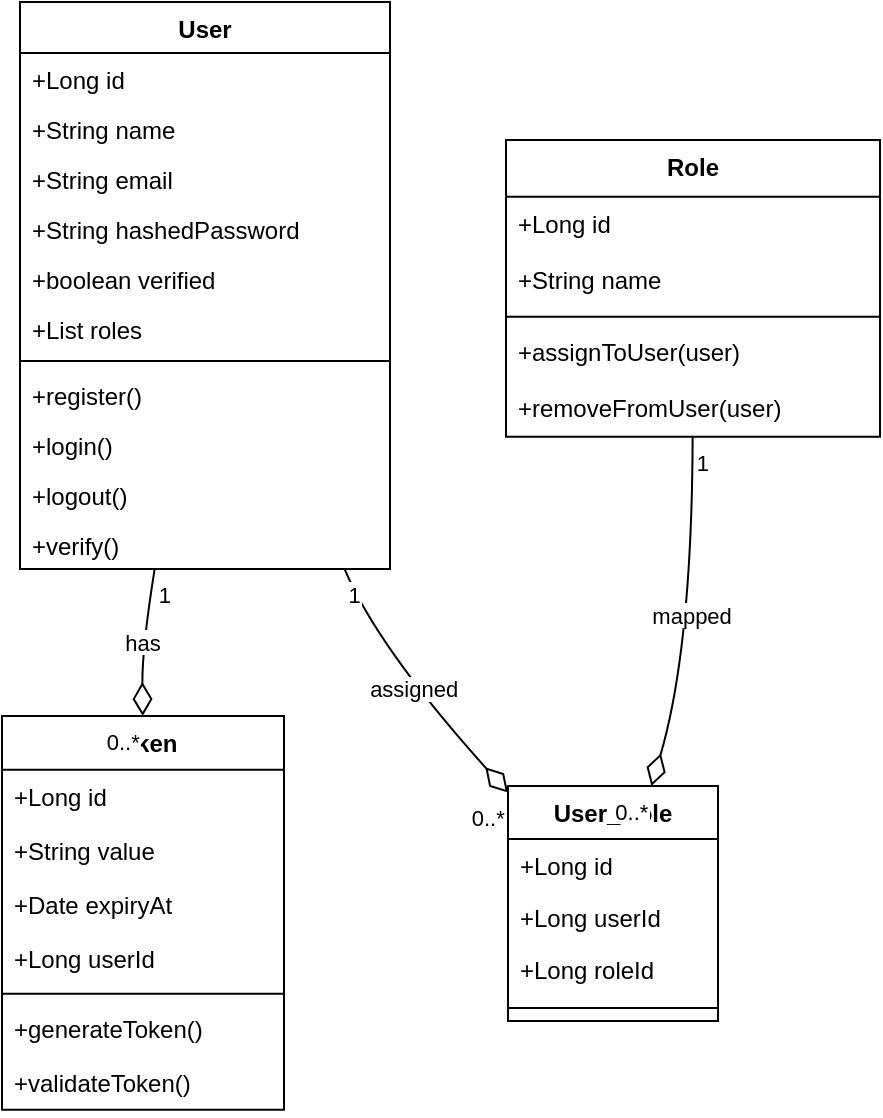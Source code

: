 <mxfile version="21.6.8" type="device">
  <diagram id="C5RBs43oDa-KdzZeNtuy" name="Page-1">
    <mxGraphModel dx="1658" dy="820" grid="1" gridSize="10" guides="1" tooltips="1" connect="1" arrows="1" fold="1" page="1" pageScale="1" pageWidth="827" pageHeight="1169" math="0" shadow="0">
      <root>
        <mxCell id="WIyWlLk6GJQsqaUBKTNV-0" />
        <mxCell id="WIyWlLk6GJQsqaUBKTNV-1" parent="WIyWlLk6GJQsqaUBKTNV-0" />
        <mxCell id="f599bRBwoJBYNNqKNW6s-0" value="User" style="swimlane;fontStyle=1;align=center;verticalAlign=top;childLayout=stackLayout;horizontal=1;startSize=25.455;horizontalStack=0;resizeParent=1;resizeParentMax=0;resizeLast=0;collapsible=0;marginBottom=0;" vertex="1" parent="WIyWlLk6GJQsqaUBKTNV-1">
          <mxGeometry x="199" y="130" width="185" height="283.455" as="geometry" />
        </mxCell>
        <mxCell id="f599bRBwoJBYNNqKNW6s-1" value="+Long id" style="text;strokeColor=none;fillColor=none;align=left;verticalAlign=top;spacingLeft=4;spacingRight=4;overflow=hidden;rotatable=0;points=[[0,0.5],[1,0.5]];portConstraint=eastwest;" vertex="1" parent="f599bRBwoJBYNNqKNW6s-0">
          <mxGeometry y="25.455" width="185" height="25" as="geometry" />
        </mxCell>
        <mxCell id="f599bRBwoJBYNNqKNW6s-2" value="+String name" style="text;strokeColor=none;fillColor=none;align=left;verticalAlign=top;spacingLeft=4;spacingRight=4;overflow=hidden;rotatable=0;points=[[0,0.5],[1,0.5]];portConstraint=eastwest;" vertex="1" parent="f599bRBwoJBYNNqKNW6s-0">
          <mxGeometry y="50.455" width="185" height="25" as="geometry" />
        </mxCell>
        <mxCell id="f599bRBwoJBYNNqKNW6s-3" value="+String email" style="text;strokeColor=none;fillColor=none;align=left;verticalAlign=top;spacingLeft=4;spacingRight=4;overflow=hidden;rotatable=0;points=[[0,0.5],[1,0.5]];portConstraint=eastwest;" vertex="1" parent="f599bRBwoJBYNNqKNW6s-0">
          <mxGeometry y="75.455" width="185" height="25" as="geometry" />
        </mxCell>
        <mxCell id="f599bRBwoJBYNNqKNW6s-4" value="+String hashedPassword" style="text;strokeColor=none;fillColor=none;align=left;verticalAlign=top;spacingLeft=4;spacingRight=4;overflow=hidden;rotatable=0;points=[[0,0.5],[1,0.5]];portConstraint=eastwest;" vertex="1" parent="f599bRBwoJBYNNqKNW6s-0">
          <mxGeometry y="100.455" width="185" height="25" as="geometry" />
        </mxCell>
        <mxCell id="f599bRBwoJBYNNqKNW6s-5" value="+boolean verified" style="text;strokeColor=none;fillColor=none;align=left;verticalAlign=top;spacingLeft=4;spacingRight=4;overflow=hidden;rotatable=0;points=[[0,0.5],[1,0.5]];portConstraint=eastwest;" vertex="1" parent="f599bRBwoJBYNNqKNW6s-0">
          <mxGeometry y="125.455" width="185" height="25" as="geometry" />
        </mxCell>
        <mxCell id="f599bRBwoJBYNNqKNW6s-6" value="+List roles" style="text;strokeColor=none;fillColor=none;align=left;verticalAlign=top;spacingLeft=4;spacingRight=4;overflow=hidden;rotatable=0;points=[[0,0.5],[1,0.5]];portConstraint=eastwest;" vertex="1" parent="f599bRBwoJBYNNqKNW6s-0">
          <mxGeometry y="150.455" width="185" height="25" as="geometry" />
        </mxCell>
        <mxCell id="f599bRBwoJBYNNqKNW6s-7" style="line;strokeWidth=1;fillColor=none;align=left;verticalAlign=middle;spacingTop=-1;spacingLeft=3;spacingRight=3;rotatable=0;labelPosition=right;points=[];portConstraint=eastwest;strokeColor=inherit;" vertex="1" parent="f599bRBwoJBYNNqKNW6s-0">
          <mxGeometry y="175.455" width="185" height="8" as="geometry" />
        </mxCell>
        <mxCell id="f599bRBwoJBYNNqKNW6s-8" value="+register()" style="text;strokeColor=none;fillColor=none;align=left;verticalAlign=top;spacingLeft=4;spacingRight=4;overflow=hidden;rotatable=0;points=[[0,0.5],[1,0.5]];portConstraint=eastwest;" vertex="1" parent="f599bRBwoJBYNNqKNW6s-0">
          <mxGeometry y="183.455" width="185" height="25" as="geometry" />
        </mxCell>
        <mxCell id="f599bRBwoJBYNNqKNW6s-9" value="+login()" style="text;strokeColor=none;fillColor=none;align=left;verticalAlign=top;spacingLeft=4;spacingRight=4;overflow=hidden;rotatable=0;points=[[0,0.5],[1,0.5]];portConstraint=eastwest;" vertex="1" parent="f599bRBwoJBYNNqKNW6s-0">
          <mxGeometry y="208.455" width="185" height="25" as="geometry" />
        </mxCell>
        <mxCell id="f599bRBwoJBYNNqKNW6s-10" value="+logout()" style="text;strokeColor=none;fillColor=none;align=left;verticalAlign=top;spacingLeft=4;spacingRight=4;overflow=hidden;rotatable=0;points=[[0,0.5],[1,0.5]];portConstraint=eastwest;" vertex="1" parent="f599bRBwoJBYNNqKNW6s-0">
          <mxGeometry y="233.455" width="185" height="25" as="geometry" />
        </mxCell>
        <mxCell id="f599bRBwoJBYNNqKNW6s-11" value="+verify()" style="text;strokeColor=none;fillColor=none;align=left;verticalAlign=top;spacingLeft=4;spacingRight=4;overflow=hidden;rotatable=0;points=[[0,0.5],[1,0.5]];portConstraint=eastwest;" vertex="1" parent="f599bRBwoJBYNNqKNW6s-0">
          <mxGeometry y="258.455" width="185" height="25" as="geometry" />
        </mxCell>
        <mxCell id="f599bRBwoJBYNNqKNW6s-12" value="Role" style="swimlane;fontStyle=1;align=center;verticalAlign=top;childLayout=stackLayout;horizontal=1;startSize=28.4;horizontalStack=0;resizeParent=1;resizeParentMax=0;resizeLast=0;collapsible=0;marginBottom=0;" vertex="1" parent="WIyWlLk6GJQsqaUBKTNV-1">
          <mxGeometry x="442" y="199" width="187" height="148.4" as="geometry" />
        </mxCell>
        <mxCell id="f599bRBwoJBYNNqKNW6s-13" value="+Long id" style="text;strokeColor=none;fillColor=none;align=left;verticalAlign=top;spacingLeft=4;spacingRight=4;overflow=hidden;rotatable=0;points=[[0,0.5],[1,0.5]];portConstraint=eastwest;" vertex="1" parent="f599bRBwoJBYNNqKNW6s-12">
          <mxGeometry y="28.4" width="187" height="28" as="geometry" />
        </mxCell>
        <mxCell id="f599bRBwoJBYNNqKNW6s-14" value="+String name" style="text;strokeColor=none;fillColor=none;align=left;verticalAlign=top;spacingLeft=4;spacingRight=4;overflow=hidden;rotatable=0;points=[[0,0.5],[1,0.5]];portConstraint=eastwest;" vertex="1" parent="f599bRBwoJBYNNqKNW6s-12">
          <mxGeometry y="56.4" width="187" height="28" as="geometry" />
        </mxCell>
        <mxCell id="f599bRBwoJBYNNqKNW6s-15" style="line;strokeWidth=1;fillColor=none;align=left;verticalAlign=middle;spacingTop=-1;spacingLeft=3;spacingRight=3;rotatable=0;labelPosition=right;points=[];portConstraint=eastwest;strokeColor=inherit;" vertex="1" parent="f599bRBwoJBYNNqKNW6s-12">
          <mxGeometry y="84.4" width="187" height="8" as="geometry" />
        </mxCell>
        <mxCell id="f599bRBwoJBYNNqKNW6s-16" value="+assignToUser(user)" style="text;strokeColor=none;fillColor=none;align=left;verticalAlign=top;spacingLeft=4;spacingRight=4;overflow=hidden;rotatable=0;points=[[0,0.5],[1,0.5]];portConstraint=eastwest;" vertex="1" parent="f599bRBwoJBYNNqKNW6s-12">
          <mxGeometry y="92.4" width="187" height="28" as="geometry" />
        </mxCell>
        <mxCell id="f599bRBwoJBYNNqKNW6s-17" value="+removeFromUser(user)" style="text;strokeColor=none;fillColor=none;align=left;verticalAlign=top;spacingLeft=4;spacingRight=4;overflow=hidden;rotatable=0;points=[[0,0.5],[1,0.5]];portConstraint=eastwest;" vertex="1" parent="f599bRBwoJBYNNqKNW6s-12">
          <mxGeometry y="120.4" width="187" height="28" as="geometry" />
        </mxCell>
        <mxCell id="f599bRBwoJBYNNqKNW6s-18" value="Token" style="swimlane;fontStyle=1;align=center;verticalAlign=top;childLayout=stackLayout;horizontal=1;startSize=26.857;horizontalStack=0;resizeParent=1;resizeParentMax=0;resizeLast=0;collapsible=0;marginBottom=0;" vertex="1" parent="WIyWlLk6GJQsqaUBKTNV-1">
          <mxGeometry x="190" y="487" width="141" height="196.857" as="geometry" />
        </mxCell>
        <mxCell id="f599bRBwoJBYNNqKNW6s-19" value="+Long id" style="text;strokeColor=none;fillColor=none;align=left;verticalAlign=top;spacingLeft=4;spacingRight=4;overflow=hidden;rotatable=0;points=[[0,0.5],[1,0.5]];portConstraint=eastwest;" vertex="1" parent="f599bRBwoJBYNNqKNW6s-18">
          <mxGeometry y="26.857" width="141" height="27" as="geometry" />
        </mxCell>
        <mxCell id="f599bRBwoJBYNNqKNW6s-20" value="+String value" style="text;strokeColor=none;fillColor=none;align=left;verticalAlign=top;spacingLeft=4;spacingRight=4;overflow=hidden;rotatable=0;points=[[0,0.5],[1,0.5]];portConstraint=eastwest;" vertex="1" parent="f599bRBwoJBYNNqKNW6s-18">
          <mxGeometry y="53.857" width="141" height="27" as="geometry" />
        </mxCell>
        <mxCell id="f599bRBwoJBYNNqKNW6s-21" value="+Date expiryAt" style="text;strokeColor=none;fillColor=none;align=left;verticalAlign=top;spacingLeft=4;spacingRight=4;overflow=hidden;rotatable=0;points=[[0,0.5],[1,0.5]];portConstraint=eastwest;" vertex="1" parent="f599bRBwoJBYNNqKNW6s-18">
          <mxGeometry y="80.857" width="141" height="27" as="geometry" />
        </mxCell>
        <mxCell id="f599bRBwoJBYNNqKNW6s-22" value="+Long userId" style="text;strokeColor=none;fillColor=none;align=left;verticalAlign=top;spacingLeft=4;spacingRight=4;overflow=hidden;rotatable=0;points=[[0,0.5],[1,0.5]];portConstraint=eastwest;" vertex="1" parent="f599bRBwoJBYNNqKNW6s-18">
          <mxGeometry y="107.857" width="141" height="27" as="geometry" />
        </mxCell>
        <mxCell id="f599bRBwoJBYNNqKNW6s-23" style="line;strokeWidth=1;fillColor=none;align=left;verticalAlign=middle;spacingTop=-1;spacingLeft=3;spacingRight=3;rotatable=0;labelPosition=right;points=[];portConstraint=eastwest;strokeColor=inherit;" vertex="1" parent="f599bRBwoJBYNNqKNW6s-18">
          <mxGeometry y="134.857" width="141" height="8" as="geometry" />
        </mxCell>
        <mxCell id="f599bRBwoJBYNNqKNW6s-24" value="+generateToken()" style="text;strokeColor=none;fillColor=none;align=left;verticalAlign=top;spacingLeft=4;spacingRight=4;overflow=hidden;rotatable=0;points=[[0,0.5],[1,0.5]];portConstraint=eastwest;" vertex="1" parent="f599bRBwoJBYNNqKNW6s-18">
          <mxGeometry y="142.857" width="141" height="27" as="geometry" />
        </mxCell>
        <mxCell id="f599bRBwoJBYNNqKNW6s-25" value="+validateToken()" style="text;strokeColor=none;fillColor=none;align=left;verticalAlign=top;spacingLeft=4;spacingRight=4;overflow=hidden;rotatable=0;points=[[0,0.5],[1,0.5]];portConstraint=eastwest;" vertex="1" parent="f599bRBwoJBYNNqKNW6s-18">
          <mxGeometry y="169.857" width="141" height="27" as="geometry" />
        </mxCell>
        <mxCell id="f599bRBwoJBYNNqKNW6s-26" value="User_Role" style="swimlane;fontStyle=1;align=center;verticalAlign=top;childLayout=stackLayout;horizontal=1;startSize=26.444;horizontalStack=0;resizeParent=1;resizeParentMax=0;resizeLast=0;collapsible=0;marginBottom=0;" vertex="1" parent="WIyWlLk6GJQsqaUBKTNV-1">
          <mxGeometry x="443" y="522" width="105" height="117.444" as="geometry" />
        </mxCell>
        <mxCell id="f599bRBwoJBYNNqKNW6s-27" value="+Long id" style="text;strokeColor=none;fillColor=none;align=left;verticalAlign=top;spacingLeft=4;spacingRight=4;overflow=hidden;rotatable=0;points=[[0,0.5],[1,0.5]];portConstraint=eastwest;" vertex="1" parent="f599bRBwoJBYNNqKNW6s-26">
          <mxGeometry y="26.444" width="105" height="26" as="geometry" />
        </mxCell>
        <mxCell id="f599bRBwoJBYNNqKNW6s-28" value="+Long userId" style="text;strokeColor=none;fillColor=none;align=left;verticalAlign=top;spacingLeft=4;spacingRight=4;overflow=hidden;rotatable=0;points=[[0,0.5],[1,0.5]];portConstraint=eastwest;" vertex="1" parent="f599bRBwoJBYNNqKNW6s-26">
          <mxGeometry y="52.444" width="105" height="26" as="geometry" />
        </mxCell>
        <mxCell id="f599bRBwoJBYNNqKNW6s-29" value="+Long roleId" style="text;strokeColor=none;fillColor=none;align=left;verticalAlign=top;spacingLeft=4;spacingRight=4;overflow=hidden;rotatable=0;points=[[0,0.5],[1,0.5]];portConstraint=eastwest;" vertex="1" parent="f599bRBwoJBYNNqKNW6s-26">
          <mxGeometry y="78.444" width="105" height="26" as="geometry" />
        </mxCell>
        <mxCell id="f599bRBwoJBYNNqKNW6s-30" style="line;strokeWidth=1;fillColor=none;align=left;verticalAlign=middle;spacingTop=-1;spacingLeft=3;spacingRight=3;rotatable=0;labelPosition=right;points=[];portConstraint=eastwest;strokeColor=inherit;" vertex="1" parent="f599bRBwoJBYNNqKNW6s-26">
          <mxGeometry y="104.444" width="105" height="13" as="geometry" />
        </mxCell>
        <mxCell id="f599bRBwoJBYNNqKNW6s-31" value="has" style="curved=1;startArrow=none;endArrow=diamondThin;endSize=14;endFill=0;exitX=0.364;exitY=1;entryX=0.499;entryY=0;rounded=0;" edge="1" parent="WIyWlLk6GJQsqaUBKTNV-1" source="f599bRBwoJBYNNqKNW6s-0" target="f599bRBwoJBYNNqKNW6s-18">
          <mxGeometry relative="1" as="geometry">
            <Array as="points">
              <mxPoint x="260" y="453" />
            </Array>
          </mxGeometry>
        </mxCell>
        <mxCell id="f599bRBwoJBYNNqKNW6s-32" value="1" style="edgeLabel;resizable=0;align=left;verticalAlign=top;" vertex="1" parent="f599bRBwoJBYNNqKNW6s-31">
          <mxGeometry x="-1" relative="1" as="geometry" />
        </mxCell>
        <mxCell id="f599bRBwoJBYNNqKNW6s-33" value="0..*" style="edgeLabel;resizable=0;align=right;verticalAlign=top;" vertex="1" parent="f599bRBwoJBYNNqKNW6s-31">
          <mxGeometry x="1" relative="1" as="geometry" />
        </mxCell>
        <mxCell id="f599bRBwoJBYNNqKNW6s-34" value="assigned" style="curved=1;startArrow=none;endArrow=diamondThin;endSize=14;endFill=0;exitX=0.877;exitY=1;entryX=0.003;entryY=0.031;rounded=0;" edge="1" parent="WIyWlLk6GJQsqaUBKTNV-1" source="f599bRBwoJBYNNqKNW6s-0" target="f599bRBwoJBYNNqKNW6s-26">
          <mxGeometry relative="1" as="geometry">
            <Array as="points">
              <mxPoint x="378" y="453" />
            </Array>
          </mxGeometry>
        </mxCell>
        <mxCell id="f599bRBwoJBYNNqKNW6s-35" value="1" style="edgeLabel;resizable=0;align=left;verticalAlign=top;" vertex="1" parent="f599bRBwoJBYNNqKNW6s-34">
          <mxGeometry x="-1" relative="1" as="geometry" />
        </mxCell>
        <mxCell id="f599bRBwoJBYNNqKNW6s-36" value="0..*" style="edgeLabel;resizable=0;align=right;verticalAlign=top;" vertex="1" parent="f599bRBwoJBYNNqKNW6s-34">
          <mxGeometry x="1" relative="1" as="geometry" />
        </mxCell>
        <mxCell id="f599bRBwoJBYNNqKNW6s-37" value="mapped" style="curved=1;startArrow=none;endArrow=diamondThin;endSize=14;endFill=0;exitX=0.499;exitY=1;entryX=0.684;entryY=-0.004;rounded=0;" edge="1" parent="WIyWlLk6GJQsqaUBKTNV-1" source="f599bRBwoJBYNNqKNW6s-12" target="f599bRBwoJBYNNqKNW6s-26">
          <mxGeometry relative="1" as="geometry">
            <Array as="points">
              <mxPoint x="535" y="453" />
            </Array>
          </mxGeometry>
        </mxCell>
        <mxCell id="f599bRBwoJBYNNqKNW6s-38" value="1" style="edgeLabel;resizable=0;align=left;verticalAlign=top;" vertex="1" parent="f599bRBwoJBYNNqKNW6s-37">
          <mxGeometry x="-1" relative="1" as="geometry" />
        </mxCell>
        <mxCell id="f599bRBwoJBYNNqKNW6s-39" value="0..*" style="edgeLabel;resizable=0;align=right;verticalAlign=top;" vertex="1" parent="f599bRBwoJBYNNqKNW6s-37">
          <mxGeometry x="1" relative="1" as="geometry" />
        </mxCell>
      </root>
    </mxGraphModel>
  </diagram>
</mxfile>
